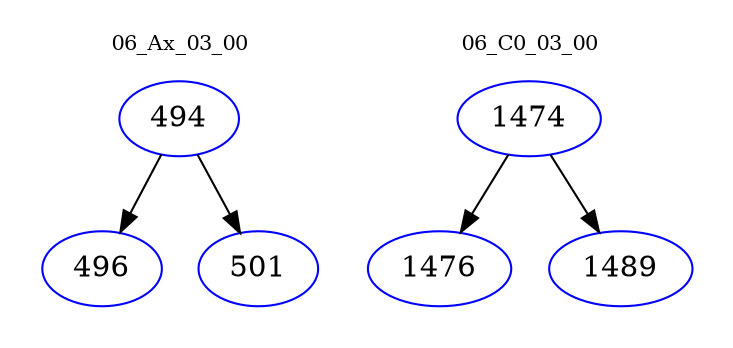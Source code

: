 digraph{
subgraph cluster_0 {
color = white
label = "06_Ax_03_00";
fontsize=10;
T0_494 [label="494", color="blue"]
T0_494 -> T0_496 [color="black"]
T0_496 [label="496", color="blue"]
T0_494 -> T0_501 [color="black"]
T0_501 [label="501", color="blue"]
}
subgraph cluster_1 {
color = white
label = "06_C0_03_00";
fontsize=10;
T1_1474 [label="1474", color="blue"]
T1_1474 -> T1_1476 [color="black"]
T1_1476 [label="1476", color="blue"]
T1_1474 -> T1_1489 [color="black"]
T1_1489 [label="1489", color="blue"]
}
}
